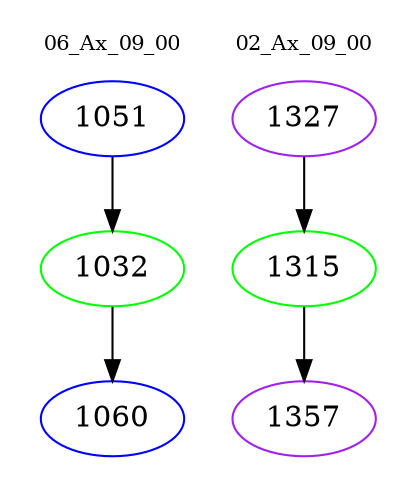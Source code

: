 digraph{
subgraph cluster_0 {
color = white
label = "06_Ax_09_00";
fontsize=10;
T0_1051 [label="1051", color="blue"]
T0_1051 -> T0_1032 [color="black"]
T0_1032 [label="1032", color="green"]
T0_1032 -> T0_1060 [color="black"]
T0_1060 [label="1060", color="blue"]
}
subgraph cluster_1 {
color = white
label = "02_Ax_09_00";
fontsize=10;
T1_1327 [label="1327", color="purple"]
T1_1327 -> T1_1315 [color="black"]
T1_1315 [label="1315", color="green"]
T1_1315 -> T1_1357 [color="black"]
T1_1357 [label="1357", color="purple"]
}
}
